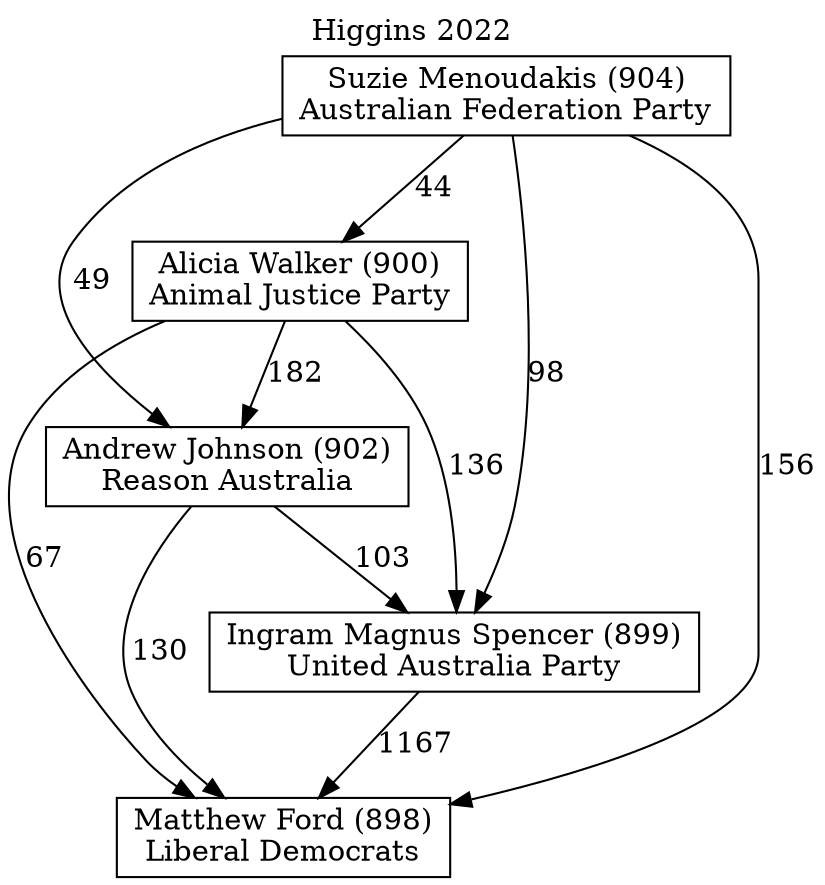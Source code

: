 // House preference flow
digraph "Matthew Ford (898)_Higgins_2022" {
	graph [label="Higgins 2022" labelloc=t mclimit=10]
	node [shape=box]
	"Matthew Ford (898)" [label="Matthew Ford (898)
Liberal Democrats"]
	"Ingram Magnus Spencer (899)" [label="Ingram Magnus Spencer (899)
United Australia Party"]
	"Andrew Johnson (902)" [label="Andrew Johnson (902)
Reason Australia"]
	"Alicia Walker (900)" [label="Alicia Walker (900)
Animal Justice Party"]
	"Suzie Menoudakis (904)" [label="Suzie Menoudakis (904)
Australian Federation Party"]
	"Ingram Magnus Spencer (899)" -> "Matthew Ford (898)" [label=1167]
	"Andrew Johnson (902)" -> "Ingram Magnus Spencer (899)" [label=103]
	"Alicia Walker (900)" -> "Andrew Johnson (902)" [label=182]
	"Suzie Menoudakis (904)" -> "Alicia Walker (900)" [label=44]
	"Andrew Johnson (902)" -> "Matthew Ford (898)" [label=130]
	"Alicia Walker (900)" -> "Matthew Ford (898)" [label=67]
	"Suzie Menoudakis (904)" -> "Matthew Ford (898)" [label=156]
	"Suzie Menoudakis (904)" -> "Andrew Johnson (902)" [label=49]
	"Alicia Walker (900)" -> "Ingram Magnus Spencer (899)" [label=136]
	"Suzie Menoudakis (904)" -> "Ingram Magnus Spencer (899)" [label=98]
}
